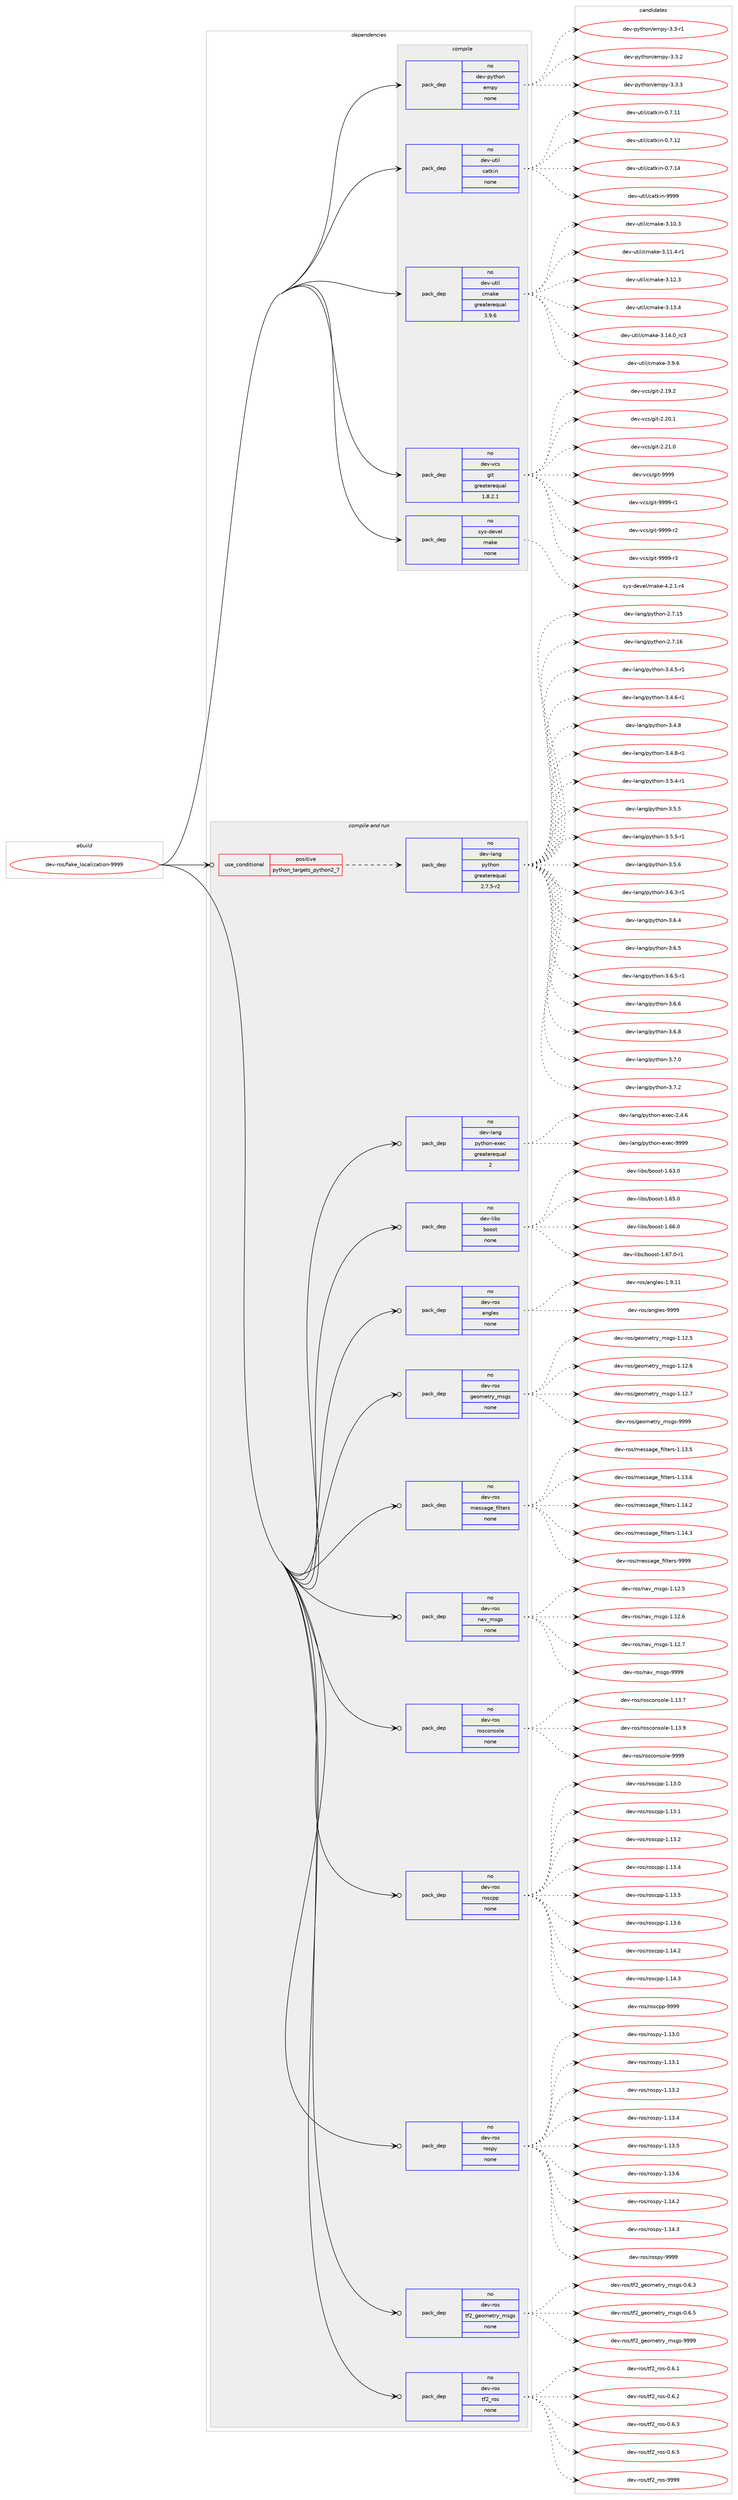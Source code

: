 digraph prolog {

# *************
# Graph options
# *************

newrank=true;
concentrate=true;
compound=true;
graph [rankdir=LR,fontname=Helvetica,fontsize=10,ranksep=1.5];#, ranksep=2.5, nodesep=0.2];
edge  [arrowhead=vee];
node  [fontname=Helvetica,fontsize=10];

# **********
# The ebuild
# **********

subgraph cluster_leftcol {
color=gray;
rank=same;
label=<<i>ebuild</i>>;
id [label="dev-ros/fake_localization-9999", color=red, width=4, href="../dev-ros/fake_localization-9999.svg"];
}

# ****************
# The dependencies
# ****************

subgraph cluster_midcol {
color=gray;
label=<<i>dependencies</i>>;
subgraph cluster_compile {
fillcolor="#eeeeee";
style=filled;
label=<<i>compile</i>>;
subgraph pack1043477 {
dependency1455245 [label=<<TABLE BORDER="0" CELLBORDER="1" CELLSPACING="0" CELLPADDING="4" WIDTH="220"><TR><TD ROWSPAN="6" CELLPADDING="30">pack_dep</TD></TR><TR><TD WIDTH="110">no</TD></TR><TR><TD>dev-python</TD></TR><TR><TD>empy</TD></TR><TR><TD>none</TD></TR><TR><TD></TD></TR></TABLE>>, shape=none, color=blue];
}
id:e -> dependency1455245:w [weight=20,style="solid",arrowhead="vee"];
subgraph pack1043478 {
dependency1455246 [label=<<TABLE BORDER="0" CELLBORDER="1" CELLSPACING="0" CELLPADDING="4" WIDTH="220"><TR><TD ROWSPAN="6" CELLPADDING="30">pack_dep</TD></TR><TR><TD WIDTH="110">no</TD></TR><TR><TD>dev-util</TD></TR><TR><TD>catkin</TD></TR><TR><TD>none</TD></TR><TR><TD></TD></TR></TABLE>>, shape=none, color=blue];
}
id:e -> dependency1455246:w [weight=20,style="solid",arrowhead="vee"];
subgraph pack1043479 {
dependency1455247 [label=<<TABLE BORDER="0" CELLBORDER="1" CELLSPACING="0" CELLPADDING="4" WIDTH="220"><TR><TD ROWSPAN="6" CELLPADDING="30">pack_dep</TD></TR><TR><TD WIDTH="110">no</TD></TR><TR><TD>dev-util</TD></TR><TR><TD>cmake</TD></TR><TR><TD>greaterequal</TD></TR><TR><TD>3.9.6</TD></TR></TABLE>>, shape=none, color=blue];
}
id:e -> dependency1455247:w [weight=20,style="solid",arrowhead="vee"];
subgraph pack1043480 {
dependency1455248 [label=<<TABLE BORDER="0" CELLBORDER="1" CELLSPACING="0" CELLPADDING="4" WIDTH="220"><TR><TD ROWSPAN="6" CELLPADDING="30">pack_dep</TD></TR><TR><TD WIDTH="110">no</TD></TR><TR><TD>dev-vcs</TD></TR><TR><TD>git</TD></TR><TR><TD>greaterequal</TD></TR><TR><TD>1.8.2.1</TD></TR></TABLE>>, shape=none, color=blue];
}
id:e -> dependency1455248:w [weight=20,style="solid",arrowhead="vee"];
subgraph pack1043481 {
dependency1455249 [label=<<TABLE BORDER="0" CELLBORDER="1" CELLSPACING="0" CELLPADDING="4" WIDTH="220"><TR><TD ROWSPAN="6" CELLPADDING="30">pack_dep</TD></TR><TR><TD WIDTH="110">no</TD></TR><TR><TD>sys-devel</TD></TR><TR><TD>make</TD></TR><TR><TD>none</TD></TR><TR><TD></TD></TR></TABLE>>, shape=none, color=blue];
}
id:e -> dependency1455249:w [weight=20,style="solid",arrowhead="vee"];
}
subgraph cluster_compileandrun {
fillcolor="#eeeeee";
style=filled;
label=<<i>compile and run</i>>;
subgraph cond388378 {
dependency1455250 [label=<<TABLE BORDER="0" CELLBORDER="1" CELLSPACING="0" CELLPADDING="4"><TR><TD ROWSPAN="3" CELLPADDING="10">use_conditional</TD></TR><TR><TD>positive</TD></TR><TR><TD>python_targets_python2_7</TD></TR></TABLE>>, shape=none, color=red];
subgraph pack1043482 {
dependency1455251 [label=<<TABLE BORDER="0" CELLBORDER="1" CELLSPACING="0" CELLPADDING="4" WIDTH="220"><TR><TD ROWSPAN="6" CELLPADDING="30">pack_dep</TD></TR><TR><TD WIDTH="110">no</TD></TR><TR><TD>dev-lang</TD></TR><TR><TD>python</TD></TR><TR><TD>greaterequal</TD></TR><TR><TD>2.7.5-r2</TD></TR></TABLE>>, shape=none, color=blue];
}
dependency1455250:e -> dependency1455251:w [weight=20,style="dashed",arrowhead="vee"];
}
id:e -> dependency1455250:w [weight=20,style="solid",arrowhead="odotvee"];
subgraph pack1043483 {
dependency1455252 [label=<<TABLE BORDER="0" CELLBORDER="1" CELLSPACING="0" CELLPADDING="4" WIDTH="220"><TR><TD ROWSPAN="6" CELLPADDING="30">pack_dep</TD></TR><TR><TD WIDTH="110">no</TD></TR><TR><TD>dev-lang</TD></TR><TR><TD>python-exec</TD></TR><TR><TD>greaterequal</TD></TR><TR><TD>2</TD></TR></TABLE>>, shape=none, color=blue];
}
id:e -> dependency1455252:w [weight=20,style="solid",arrowhead="odotvee"];
subgraph pack1043484 {
dependency1455253 [label=<<TABLE BORDER="0" CELLBORDER="1" CELLSPACING="0" CELLPADDING="4" WIDTH="220"><TR><TD ROWSPAN="6" CELLPADDING="30">pack_dep</TD></TR><TR><TD WIDTH="110">no</TD></TR><TR><TD>dev-libs</TD></TR><TR><TD>boost</TD></TR><TR><TD>none</TD></TR><TR><TD></TD></TR></TABLE>>, shape=none, color=blue];
}
id:e -> dependency1455253:w [weight=20,style="solid",arrowhead="odotvee"];
subgraph pack1043485 {
dependency1455254 [label=<<TABLE BORDER="0" CELLBORDER="1" CELLSPACING="0" CELLPADDING="4" WIDTH="220"><TR><TD ROWSPAN="6" CELLPADDING="30">pack_dep</TD></TR><TR><TD WIDTH="110">no</TD></TR><TR><TD>dev-ros</TD></TR><TR><TD>angles</TD></TR><TR><TD>none</TD></TR><TR><TD></TD></TR></TABLE>>, shape=none, color=blue];
}
id:e -> dependency1455254:w [weight=20,style="solid",arrowhead="odotvee"];
subgraph pack1043486 {
dependency1455255 [label=<<TABLE BORDER="0" CELLBORDER="1" CELLSPACING="0" CELLPADDING="4" WIDTH="220"><TR><TD ROWSPAN="6" CELLPADDING="30">pack_dep</TD></TR><TR><TD WIDTH="110">no</TD></TR><TR><TD>dev-ros</TD></TR><TR><TD>geometry_msgs</TD></TR><TR><TD>none</TD></TR><TR><TD></TD></TR></TABLE>>, shape=none, color=blue];
}
id:e -> dependency1455255:w [weight=20,style="solid",arrowhead="odotvee"];
subgraph pack1043487 {
dependency1455256 [label=<<TABLE BORDER="0" CELLBORDER="1" CELLSPACING="0" CELLPADDING="4" WIDTH="220"><TR><TD ROWSPAN="6" CELLPADDING="30">pack_dep</TD></TR><TR><TD WIDTH="110">no</TD></TR><TR><TD>dev-ros</TD></TR><TR><TD>message_filters</TD></TR><TR><TD>none</TD></TR><TR><TD></TD></TR></TABLE>>, shape=none, color=blue];
}
id:e -> dependency1455256:w [weight=20,style="solid",arrowhead="odotvee"];
subgraph pack1043488 {
dependency1455257 [label=<<TABLE BORDER="0" CELLBORDER="1" CELLSPACING="0" CELLPADDING="4" WIDTH="220"><TR><TD ROWSPAN="6" CELLPADDING="30">pack_dep</TD></TR><TR><TD WIDTH="110">no</TD></TR><TR><TD>dev-ros</TD></TR><TR><TD>nav_msgs</TD></TR><TR><TD>none</TD></TR><TR><TD></TD></TR></TABLE>>, shape=none, color=blue];
}
id:e -> dependency1455257:w [weight=20,style="solid",arrowhead="odotvee"];
subgraph pack1043489 {
dependency1455258 [label=<<TABLE BORDER="0" CELLBORDER="1" CELLSPACING="0" CELLPADDING="4" WIDTH="220"><TR><TD ROWSPAN="6" CELLPADDING="30">pack_dep</TD></TR><TR><TD WIDTH="110">no</TD></TR><TR><TD>dev-ros</TD></TR><TR><TD>rosconsole</TD></TR><TR><TD>none</TD></TR><TR><TD></TD></TR></TABLE>>, shape=none, color=blue];
}
id:e -> dependency1455258:w [weight=20,style="solid",arrowhead="odotvee"];
subgraph pack1043490 {
dependency1455259 [label=<<TABLE BORDER="0" CELLBORDER="1" CELLSPACING="0" CELLPADDING="4" WIDTH="220"><TR><TD ROWSPAN="6" CELLPADDING="30">pack_dep</TD></TR><TR><TD WIDTH="110">no</TD></TR><TR><TD>dev-ros</TD></TR><TR><TD>roscpp</TD></TR><TR><TD>none</TD></TR><TR><TD></TD></TR></TABLE>>, shape=none, color=blue];
}
id:e -> dependency1455259:w [weight=20,style="solid",arrowhead="odotvee"];
subgraph pack1043491 {
dependency1455260 [label=<<TABLE BORDER="0" CELLBORDER="1" CELLSPACING="0" CELLPADDING="4" WIDTH="220"><TR><TD ROWSPAN="6" CELLPADDING="30">pack_dep</TD></TR><TR><TD WIDTH="110">no</TD></TR><TR><TD>dev-ros</TD></TR><TR><TD>rospy</TD></TR><TR><TD>none</TD></TR><TR><TD></TD></TR></TABLE>>, shape=none, color=blue];
}
id:e -> dependency1455260:w [weight=20,style="solid",arrowhead="odotvee"];
subgraph pack1043492 {
dependency1455261 [label=<<TABLE BORDER="0" CELLBORDER="1" CELLSPACING="0" CELLPADDING="4" WIDTH="220"><TR><TD ROWSPAN="6" CELLPADDING="30">pack_dep</TD></TR><TR><TD WIDTH="110">no</TD></TR><TR><TD>dev-ros</TD></TR><TR><TD>tf2_geometry_msgs</TD></TR><TR><TD>none</TD></TR><TR><TD></TD></TR></TABLE>>, shape=none, color=blue];
}
id:e -> dependency1455261:w [weight=20,style="solid",arrowhead="odotvee"];
subgraph pack1043493 {
dependency1455262 [label=<<TABLE BORDER="0" CELLBORDER="1" CELLSPACING="0" CELLPADDING="4" WIDTH="220"><TR><TD ROWSPAN="6" CELLPADDING="30">pack_dep</TD></TR><TR><TD WIDTH="110">no</TD></TR><TR><TD>dev-ros</TD></TR><TR><TD>tf2_ros</TD></TR><TR><TD>none</TD></TR><TR><TD></TD></TR></TABLE>>, shape=none, color=blue];
}
id:e -> dependency1455262:w [weight=20,style="solid",arrowhead="odotvee"];
}
subgraph cluster_run {
fillcolor="#eeeeee";
style=filled;
label=<<i>run</i>>;
}
}

# **************
# The candidates
# **************

subgraph cluster_choices {
rank=same;
color=gray;
label=<<i>candidates</i>>;

subgraph choice1043477 {
color=black;
nodesep=1;
choice1001011184511212111610411111047101109112121455146514511449 [label="dev-python/empy-3.3-r1", color=red, width=4,href="../dev-python/empy-3.3-r1.svg"];
choice1001011184511212111610411111047101109112121455146514650 [label="dev-python/empy-3.3.2", color=red, width=4,href="../dev-python/empy-3.3.2.svg"];
choice1001011184511212111610411111047101109112121455146514651 [label="dev-python/empy-3.3.3", color=red, width=4,href="../dev-python/empy-3.3.3.svg"];
dependency1455245:e -> choice1001011184511212111610411111047101109112121455146514511449:w [style=dotted,weight="100"];
dependency1455245:e -> choice1001011184511212111610411111047101109112121455146514650:w [style=dotted,weight="100"];
dependency1455245:e -> choice1001011184511212111610411111047101109112121455146514651:w [style=dotted,weight="100"];
}
subgraph choice1043478 {
color=black;
nodesep=1;
choice1001011184511711610510847999711610710511045484655464949 [label="dev-util/catkin-0.7.11", color=red, width=4,href="../dev-util/catkin-0.7.11.svg"];
choice1001011184511711610510847999711610710511045484655464950 [label="dev-util/catkin-0.7.12", color=red, width=4,href="../dev-util/catkin-0.7.12.svg"];
choice1001011184511711610510847999711610710511045484655464952 [label="dev-util/catkin-0.7.14", color=red, width=4,href="../dev-util/catkin-0.7.14.svg"];
choice100101118451171161051084799971161071051104557575757 [label="dev-util/catkin-9999", color=red, width=4,href="../dev-util/catkin-9999.svg"];
dependency1455246:e -> choice1001011184511711610510847999711610710511045484655464949:w [style=dotted,weight="100"];
dependency1455246:e -> choice1001011184511711610510847999711610710511045484655464950:w [style=dotted,weight="100"];
dependency1455246:e -> choice1001011184511711610510847999711610710511045484655464952:w [style=dotted,weight="100"];
dependency1455246:e -> choice100101118451171161051084799971161071051104557575757:w [style=dotted,weight="100"];
}
subgraph choice1043479 {
color=black;
nodesep=1;
choice1001011184511711610510847991099710710145514649484651 [label="dev-util/cmake-3.10.3", color=red, width=4,href="../dev-util/cmake-3.10.3.svg"];
choice10010111845117116105108479910997107101455146494946524511449 [label="dev-util/cmake-3.11.4-r1", color=red, width=4,href="../dev-util/cmake-3.11.4-r1.svg"];
choice1001011184511711610510847991099710710145514649504651 [label="dev-util/cmake-3.12.3", color=red, width=4,href="../dev-util/cmake-3.12.3.svg"];
choice1001011184511711610510847991099710710145514649514652 [label="dev-util/cmake-3.13.4", color=red, width=4,href="../dev-util/cmake-3.13.4.svg"];
choice1001011184511711610510847991099710710145514649524648951149951 [label="dev-util/cmake-3.14.0_rc3", color=red, width=4,href="../dev-util/cmake-3.14.0_rc3.svg"];
choice10010111845117116105108479910997107101455146574654 [label="dev-util/cmake-3.9.6", color=red, width=4,href="../dev-util/cmake-3.9.6.svg"];
dependency1455247:e -> choice1001011184511711610510847991099710710145514649484651:w [style=dotted,weight="100"];
dependency1455247:e -> choice10010111845117116105108479910997107101455146494946524511449:w [style=dotted,weight="100"];
dependency1455247:e -> choice1001011184511711610510847991099710710145514649504651:w [style=dotted,weight="100"];
dependency1455247:e -> choice1001011184511711610510847991099710710145514649514652:w [style=dotted,weight="100"];
dependency1455247:e -> choice1001011184511711610510847991099710710145514649524648951149951:w [style=dotted,weight="100"];
dependency1455247:e -> choice10010111845117116105108479910997107101455146574654:w [style=dotted,weight="100"];
}
subgraph choice1043480 {
color=black;
nodesep=1;
choice10010111845118991154710310511645504649574650 [label="dev-vcs/git-2.19.2", color=red, width=4,href="../dev-vcs/git-2.19.2.svg"];
choice10010111845118991154710310511645504650484649 [label="dev-vcs/git-2.20.1", color=red, width=4,href="../dev-vcs/git-2.20.1.svg"];
choice10010111845118991154710310511645504650494648 [label="dev-vcs/git-2.21.0", color=red, width=4,href="../dev-vcs/git-2.21.0.svg"];
choice1001011184511899115471031051164557575757 [label="dev-vcs/git-9999", color=red, width=4,href="../dev-vcs/git-9999.svg"];
choice10010111845118991154710310511645575757574511449 [label="dev-vcs/git-9999-r1", color=red, width=4,href="../dev-vcs/git-9999-r1.svg"];
choice10010111845118991154710310511645575757574511450 [label="dev-vcs/git-9999-r2", color=red, width=4,href="../dev-vcs/git-9999-r2.svg"];
choice10010111845118991154710310511645575757574511451 [label="dev-vcs/git-9999-r3", color=red, width=4,href="../dev-vcs/git-9999-r3.svg"];
dependency1455248:e -> choice10010111845118991154710310511645504649574650:w [style=dotted,weight="100"];
dependency1455248:e -> choice10010111845118991154710310511645504650484649:w [style=dotted,weight="100"];
dependency1455248:e -> choice10010111845118991154710310511645504650494648:w [style=dotted,weight="100"];
dependency1455248:e -> choice1001011184511899115471031051164557575757:w [style=dotted,weight="100"];
dependency1455248:e -> choice10010111845118991154710310511645575757574511449:w [style=dotted,weight="100"];
dependency1455248:e -> choice10010111845118991154710310511645575757574511450:w [style=dotted,weight="100"];
dependency1455248:e -> choice10010111845118991154710310511645575757574511451:w [style=dotted,weight="100"];
}
subgraph choice1043481 {
color=black;
nodesep=1;
choice1151211154510010111810110847109971071014552465046494511452 [label="sys-devel/make-4.2.1-r4", color=red, width=4,href="../sys-devel/make-4.2.1-r4.svg"];
dependency1455249:e -> choice1151211154510010111810110847109971071014552465046494511452:w [style=dotted,weight="100"];
}
subgraph choice1043482 {
color=black;
nodesep=1;
choice10010111845108971101034711212111610411111045504655464953 [label="dev-lang/python-2.7.15", color=red, width=4,href="../dev-lang/python-2.7.15.svg"];
choice10010111845108971101034711212111610411111045504655464954 [label="dev-lang/python-2.7.16", color=red, width=4,href="../dev-lang/python-2.7.16.svg"];
choice1001011184510897110103471121211161041111104551465246534511449 [label="dev-lang/python-3.4.5-r1", color=red, width=4,href="../dev-lang/python-3.4.5-r1.svg"];
choice1001011184510897110103471121211161041111104551465246544511449 [label="dev-lang/python-3.4.6-r1", color=red, width=4,href="../dev-lang/python-3.4.6-r1.svg"];
choice100101118451089711010347112121116104111110455146524656 [label="dev-lang/python-3.4.8", color=red, width=4,href="../dev-lang/python-3.4.8.svg"];
choice1001011184510897110103471121211161041111104551465246564511449 [label="dev-lang/python-3.4.8-r1", color=red, width=4,href="../dev-lang/python-3.4.8-r1.svg"];
choice1001011184510897110103471121211161041111104551465346524511449 [label="dev-lang/python-3.5.4-r1", color=red, width=4,href="../dev-lang/python-3.5.4-r1.svg"];
choice100101118451089711010347112121116104111110455146534653 [label="dev-lang/python-3.5.5", color=red, width=4,href="../dev-lang/python-3.5.5.svg"];
choice1001011184510897110103471121211161041111104551465346534511449 [label="dev-lang/python-3.5.5-r1", color=red, width=4,href="../dev-lang/python-3.5.5-r1.svg"];
choice100101118451089711010347112121116104111110455146534654 [label="dev-lang/python-3.5.6", color=red, width=4,href="../dev-lang/python-3.5.6.svg"];
choice1001011184510897110103471121211161041111104551465446514511449 [label="dev-lang/python-3.6.3-r1", color=red, width=4,href="../dev-lang/python-3.6.3-r1.svg"];
choice100101118451089711010347112121116104111110455146544652 [label="dev-lang/python-3.6.4", color=red, width=4,href="../dev-lang/python-3.6.4.svg"];
choice100101118451089711010347112121116104111110455146544653 [label="dev-lang/python-3.6.5", color=red, width=4,href="../dev-lang/python-3.6.5.svg"];
choice1001011184510897110103471121211161041111104551465446534511449 [label="dev-lang/python-3.6.5-r1", color=red, width=4,href="../dev-lang/python-3.6.5-r1.svg"];
choice100101118451089711010347112121116104111110455146544654 [label="dev-lang/python-3.6.6", color=red, width=4,href="../dev-lang/python-3.6.6.svg"];
choice100101118451089711010347112121116104111110455146544656 [label="dev-lang/python-3.6.8", color=red, width=4,href="../dev-lang/python-3.6.8.svg"];
choice100101118451089711010347112121116104111110455146554648 [label="dev-lang/python-3.7.0", color=red, width=4,href="../dev-lang/python-3.7.0.svg"];
choice100101118451089711010347112121116104111110455146554650 [label="dev-lang/python-3.7.2", color=red, width=4,href="../dev-lang/python-3.7.2.svg"];
dependency1455251:e -> choice10010111845108971101034711212111610411111045504655464953:w [style=dotted,weight="100"];
dependency1455251:e -> choice10010111845108971101034711212111610411111045504655464954:w [style=dotted,weight="100"];
dependency1455251:e -> choice1001011184510897110103471121211161041111104551465246534511449:w [style=dotted,weight="100"];
dependency1455251:e -> choice1001011184510897110103471121211161041111104551465246544511449:w [style=dotted,weight="100"];
dependency1455251:e -> choice100101118451089711010347112121116104111110455146524656:w [style=dotted,weight="100"];
dependency1455251:e -> choice1001011184510897110103471121211161041111104551465246564511449:w [style=dotted,weight="100"];
dependency1455251:e -> choice1001011184510897110103471121211161041111104551465346524511449:w [style=dotted,weight="100"];
dependency1455251:e -> choice100101118451089711010347112121116104111110455146534653:w [style=dotted,weight="100"];
dependency1455251:e -> choice1001011184510897110103471121211161041111104551465346534511449:w [style=dotted,weight="100"];
dependency1455251:e -> choice100101118451089711010347112121116104111110455146534654:w [style=dotted,weight="100"];
dependency1455251:e -> choice1001011184510897110103471121211161041111104551465446514511449:w [style=dotted,weight="100"];
dependency1455251:e -> choice100101118451089711010347112121116104111110455146544652:w [style=dotted,weight="100"];
dependency1455251:e -> choice100101118451089711010347112121116104111110455146544653:w [style=dotted,weight="100"];
dependency1455251:e -> choice1001011184510897110103471121211161041111104551465446534511449:w [style=dotted,weight="100"];
dependency1455251:e -> choice100101118451089711010347112121116104111110455146544654:w [style=dotted,weight="100"];
dependency1455251:e -> choice100101118451089711010347112121116104111110455146544656:w [style=dotted,weight="100"];
dependency1455251:e -> choice100101118451089711010347112121116104111110455146554648:w [style=dotted,weight="100"];
dependency1455251:e -> choice100101118451089711010347112121116104111110455146554650:w [style=dotted,weight="100"];
}
subgraph choice1043483 {
color=black;
nodesep=1;
choice1001011184510897110103471121211161041111104510112010199455046524654 [label="dev-lang/python-exec-2.4.6", color=red, width=4,href="../dev-lang/python-exec-2.4.6.svg"];
choice10010111845108971101034711212111610411111045101120101994557575757 [label="dev-lang/python-exec-9999", color=red, width=4,href="../dev-lang/python-exec-9999.svg"];
dependency1455252:e -> choice1001011184510897110103471121211161041111104510112010199455046524654:w [style=dotted,weight="100"];
dependency1455252:e -> choice10010111845108971101034711212111610411111045101120101994557575757:w [style=dotted,weight="100"];
}
subgraph choice1043484 {
color=black;
nodesep=1;
choice1001011184510810598115479811111111511645494654514648 [label="dev-libs/boost-1.63.0", color=red, width=4,href="../dev-libs/boost-1.63.0.svg"];
choice1001011184510810598115479811111111511645494654534648 [label="dev-libs/boost-1.65.0", color=red, width=4,href="../dev-libs/boost-1.65.0.svg"];
choice1001011184510810598115479811111111511645494654544648 [label="dev-libs/boost-1.66.0", color=red, width=4,href="../dev-libs/boost-1.66.0.svg"];
choice10010111845108105981154798111111115116454946545546484511449 [label="dev-libs/boost-1.67.0-r1", color=red, width=4,href="../dev-libs/boost-1.67.0-r1.svg"];
dependency1455253:e -> choice1001011184510810598115479811111111511645494654514648:w [style=dotted,weight="100"];
dependency1455253:e -> choice1001011184510810598115479811111111511645494654534648:w [style=dotted,weight="100"];
dependency1455253:e -> choice1001011184510810598115479811111111511645494654544648:w [style=dotted,weight="100"];
dependency1455253:e -> choice10010111845108105981154798111111115116454946545546484511449:w [style=dotted,weight="100"];
}
subgraph choice1043485 {
color=black;
nodesep=1;
choice10010111845114111115479711010310810111545494657464949 [label="dev-ros/angles-1.9.11", color=red, width=4,href="../dev-ros/angles-1.9.11.svg"];
choice1001011184511411111547971101031081011154557575757 [label="dev-ros/angles-9999", color=red, width=4,href="../dev-ros/angles-9999.svg"];
dependency1455254:e -> choice10010111845114111115479711010310810111545494657464949:w [style=dotted,weight="100"];
dependency1455254:e -> choice1001011184511411111547971101031081011154557575757:w [style=dotted,weight="100"];
}
subgraph choice1043486 {
color=black;
nodesep=1;
choice10010111845114111115471031011111091011161141219510911510311545494649504653 [label="dev-ros/geometry_msgs-1.12.5", color=red, width=4,href="../dev-ros/geometry_msgs-1.12.5.svg"];
choice10010111845114111115471031011111091011161141219510911510311545494649504654 [label="dev-ros/geometry_msgs-1.12.6", color=red, width=4,href="../dev-ros/geometry_msgs-1.12.6.svg"];
choice10010111845114111115471031011111091011161141219510911510311545494649504655 [label="dev-ros/geometry_msgs-1.12.7", color=red, width=4,href="../dev-ros/geometry_msgs-1.12.7.svg"];
choice1001011184511411111547103101111109101116114121951091151031154557575757 [label="dev-ros/geometry_msgs-9999", color=red, width=4,href="../dev-ros/geometry_msgs-9999.svg"];
dependency1455255:e -> choice10010111845114111115471031011111091011161141219510911510311545494649504653:w [style=dotted,weight="100"];
dependency1455255:e -> choice10010111845114111115471031011111091011161141219510911510311545494649504654:w [style=dotted,weight="100"];
dependency1455255:e -> choice10010111845114111115471031011111091011161141219510911510311545494649504655:w [style=dotted,weight="100"];
dependency1455255:e -> choice1001011184511411111547103101111109101116114121951091151031154557575757:w [style=dotted,weight="100"];
}
subgraph choice1043487 {
color=black;
nodesep=1;
choice1001011184511411111547109101115115971031019510210510811610111411545494649514653 [label="dev-ros/message_filters-1.13.5", color=red, width=4,href="../dev-ros/message_filters-1.13.5.svg"];
choice1001011184511411111547109101115115971031019510210510811610111411545494649514654 [label="dev-ros/message_filters-1.13.6", color=red, width=4,href="../dev-ros/message_filters-1.13.6.svg"];
choice1001011184511411111547109101115115971031019510210510811610111411545494649524650 [label="dev-ros/message_filters-1.14.2", color=red, width=4,href="../dev-ros/message_filters-1.14.2.svg"];
choice1001011184511411111547109101115115971031019510210510811610111411545494649524651 [label="dev-ros/message_filters-1.14.3", color=red, width=4,href="../dev-ros/message_filters-1.14.3.svg"];
choice100101118451141111154710910111511597103101951021051081161011141154557575757 [label="dev-ros/message_filters-9999", color=red, width=4,href="../dev-ros/message_filters-9999.svg"];
dependency1455256:e -> choice1001011184511411111547109101115115971031019510210510811610111411545494649514653:w [style=dotted,weight="100"];
dependency1455256:e -> choice1001011184511411111547109101115115971031019510210510811610111411545494649514654:w [style=dotted,weight="100"];
dependency1455256:e -> choice1001011184511411111547109101115115971031019510210510811610111411545494649524650:w [style=dotted,weight="100"];
dependency1455256:e -> choice1001011184511411111547109101115115971031019510210510811610111411545494649524651:w [style=dotted,weight="100"];
dependency1455256:e -> choice100101118451141111154710910111511597103101951021051081161011141154557575757:w [style=dotted,weight="100"];
}
subgraph choice1043488 {
color=black;
nodesep=1;
choice1001011184511411111547110971189510911510311545494649504653 [label="dev-ros/nav_msgs-1.12.5", color=red, width=4,href="../dev-ros/nav_msgs-1.12.5.svg"];
choice1001011184511411111547110971189510911510311545494649504654 [label="dev-ros/nav_msgs-1.12.6", color=red, width=4,href="../dev-ros/nav_msgs-1.12.6.svg"];
choice1001011184511411111547110971189510911510311545494649504655 [label="dev-ros/nav_msgs-1.12.7", color=red, width=4,href="../dev-ros/nav_msgs-1.12.7.svg"];
choice100101118451141111154711097118951091151031154557575757 [label="dev-ros/nav_msgs-9999", color=red, width=4,href="../dev-ros/nav_msgs-9999.svg"];
dependency1455257:e -> choice1001011184511411111547110971189510911510311545494649504653:w [style=dotted,weight="100"];
dependency1455257:e -> choice1001011184511411111547110971189510911510311545494649504654:w [style=dotted,weight="100"];
dependency1455257:e -> choice1001011184511411111547110971189510911510311545494649504655:w [style=dotted,weight="100"];
dependency1455257:e -> choice100101118451141111154711097118951091151031154557575757:w [style=dotted,weight="100"];
}
subgraph choice1043489 {
color=black;
nodesep=1;
choice10010111845114111115471141111159911111011511110810145494649514655 [label="dev-ros/rosconsole-1.13.7", color=red, width=4,href="../dev-ros/rosconsole-1.13.7.svg"];
choice10010111845114111115471141111159911111011511110810145494649514657 [label="dev-ros/rosconsole-1.13.9", color=red, width=4,href="../dev-ros/rosconsole-1.13.9.svg"];
choice1001011184511411111547114111115991111101151111081014557575757 [label="dev-ros/rosconsole-9999", color=red, width=4,href="../dev-ros/rosconsole-9999.svg"];
dependency1455258:e -> choice10010111845114111115471141111159911111011511110810145494649514655:w [style=dotted,weight="100"];
dependency1455258:e -> choice10010111845114111115471141111159911111011511110810145494649514657:w [style=dotted,weight="100"];
dependency1455258:e -> choice1001011184511411111547114111115991111101151111081014557575757:w [style=dotted,weight="100"];
}
subgraph choice1043490 {
color=black;
nodesep=1;
choice10010111845114111115471141111159911211245494649514648 [label="dev-ros/roscpp-1.13.0", color=red, width=4,href="../dev-ros/roscpp-1.13.0.svg"];
choice10010111845114111115471141111159911211245494649514649 [label="dev-ros/roscpp-1.13.1", color=red, width=4,href="../dev-ros/roscpp-1.13.1.svg"];
choice10010111845114111115471141111159911211245494649514650 [label="dev-ros/roscpp-1.13.2", color=red, width=4,href="../dev-ros/roscpp-1.13.2.svg"];
choice10010111845114111115471141111159911211245494649514652 [label="dev-ros/roscpp-1.13.4", color=red, width=4,href="../dev-ros/roscpp-1.13.4.svg"];
choice10010111845114111115471141111159911211245494649514653 [label="dev-ros/roscpp-1.13.5", color=red, width=4,href="../dev-ros/roscpp-1.13.5.svg"];
choice10010111845114111115471141111159911211245494649514654 [label="dev-ros/roscpp-1.13.6", color=red, width=4,href="../dev-ros/roscpp-1.13.6.svg"];
choice10010111845114111115471141111159911211245494649524650 [label="dev-ros/roscpp-1.14.2", color=red, width=4,href="../dev-ros/roscpp-1.14.2.svg"];
choice10010111845114111115471141111159911211245494649524651 [label="dev-ros/roscpp-1.14.3", color=red, width=4,href="../dev-ros/roscpp-1.14.3.svg"];
choice1001011184511411111547114111115991121124557575757 [label="dev-ros/roscpp-9999", color=red, width=4,href="../dev-ros/roscpp-9999.svg"];
dependency1455259:e -> choice10010111845114111115471141111159911211245494649514648:w [style=dotted,weight="100"];
dependency1455259:e -> choice10010111845114111115471141111159911211245494649514649:w [style=dotted,weight="100"];
dependency1455259:e -> choice10010111845114111115471141111159911211245494649514650:w [style=dotted,weight="100"];
dependency1455259:e -> choice10010111845114111115471141111159911211245494649514652:w [style=dotted,weight="100"];
dependency1455259:e -> choice10010111845114111115471141111159911211245494649514653:w [style=dotted,weight="100"];
dependency1455259:e -> choice10010111845114111115471141111159911211245494649514654:w [style=dotted,weight="100"];
dependency1455259:e -> choice10010111845114111115471141111159911211245494649524650:w [style=dotted,weight="100"];
dependency1455259:e -> choice10010111845114111115471141111159911211245494649524651:w [style=dotted,weight="100"];
dependency1455259:e -> choice1001011184511411111547114111115991121124557575757:w [style=dotted,weight="100"];
}
subgraph choice1043491 {
color=black;
nodesep=1;
choice100101118451141111154711411111511212145494649514648 [label="dev-ros/rospy-1.13.0", color=red, width=4,href="../dev-ros/rospy-1.13.0.svg"];
choice100101118451141111154711411111511212145494649514649 [label="dev-ros/rospy-1.13.1", color=red, width=4,href="../dev-ros/rospy-1.13.1.svg"];
choice100101118451141111154711411111511212145494649514650 [label="dev-ros/rospy-1.13.2", color=red, width=4,href="../dev-ros/rospy-1.13.2.svg"];
choice100101118451141111154711411111511212145494649514652 [label="dev-ros/rospy-1.13.4", color=red, width=4,href="../dev-ros/rospy-1.13.4.svg"];
choice100101118451141111154711411111511212145494649514653 [label="dev-ros/rospy-1.13.5", color=red, width=4,href="../dev-ros/rospy-1.13.5.svg"];
choice100101118451141111154711411111511212145494649514654 [label="dev-ros/rospy-1.13.6", color=red, width=4,href="../dev-ros/rospy-1.13.6.svg"];
choice100101118451141111154711411111511212145494649524650 [label="dev-ros/rospy-1.14.2", color=red, width=4,href="../dev-ros/rospy-1.14.2.svg"];
choice100101118451141111154711411111511212145494649524651 [label="dev-ros/rospy-1.14.3", color=red, width=4,href="../dev-ros/rospy-1.14.3.svg"];
choice10010111845114111115471141111151121214557575757 [label="dev-ros/rospy-9999", color=red, width=4,href="../dev-ros/rospy-9999.svg"];
dependency1455260:e -> choice100101118451141111154711411111511212145494649514648:w [style=dotted,weight="100"];
dependency1455260:e -> choice100101118451141111154711411111511212145494649514649:w [style=dotted,weight="100"];
dependency1455260:e -> choice100101118451141111154711411111511212145494649514650:w [style=dotted,weight="100"];
dependency1455260:e -> choice100101118451141111154711411111511212145494649514652:w [style=dotted,weight="100"];
dependency1455260:e -> choice100101118451141111154711411111511212145494649514653:w [style=dotted,weight="100"];
dependency1455260:e -> choice100101118451141111154711411111511212145494649514654:w [style=dotted,weight="100"];
dependency1455260:e -> choice100101118451141111154711411111511212145494649524650:w [style=dotted,weight="100"];
dependency1455260:e -> choice100101118451141111154711411111511212145494649524651:w [style=dotted,weight="100"];
dependency1455260:e -> choice10010111845114111115471141111151121214557575757:w [style=dotted,weight="100"];
}
subgraph choice1043492 {
color=black;
nodesep=1;
choice1001011184511411111547116102509510310111110910111611412195109115103115454846544651 [label="dev-ros/tf2_geometry_msgs-0.6.3", color=red, width=4,href="../dev-ros/tf2_geometry_msgs-0.6.3.svg"];
choice1001011184511411111547116102509510310111110910111611412195109115103115454846544653 [label="dev-ros/tf2_geometry_msgs-0.6.5", color=red, width=4,href="../dev-ros/tf2_geometry_msgs-0.6.5.svg"];
choice10010111845114111115471161025095103101111109101116114121951091151031154557575757 [label="dev-ros/tf2_geometry_msgs-9999", color=red, width=4,href="../dev-ros/tf2_geometry_msgs-9999.svg"];
dependency1455261:e -> choice1001011184511411111547116102509510310111110910111611412195109115103115454846544651:w [style=dotted,weight="100"];
dependency1455261:e -> choice1001011184511411111547116102509510310111110910111611412195109115103115454846544653:w [style=dotted,weight="100"];
dependency1455261:e -> choice10010111845114111115471161025095103101111109101116114121951091151031154557575757:w [style=dotted,weight="100"];
}
subgraph choice1043493 {
color=black;
nodesep=1;
choice10010111845114111115471161025095114111115454846544649 [label="dev-ros/tf2_ros-0.6.1", color=red, width=4,href="../dev-ros/tf2_ros-0.6.1.svg"];
choice10010111845114111115471161025095114111115454846544650 [label="dev-ros/tf2_ros-0.6.2", color=red, width=4,href="../dev-ros/tf2_ros-0.6.2.svg"];
choice10010111845114111115471161025095114111115454846544651 [label="dev-ros/tf2_ros-0.6.3", color=red, width=4,href="../dev-ros/tf2_ros-0.6.3.svg"];
choice10010111845114111115471161025095114111115454846544653 [label="dev-ros/tf2_ros-0.6.5", color=red, width=4,href="../dev-ros/tf2_ros-0.6.5.svg"];
choice100101118451141111154711610250951141111154557575757 [label="dev-ros/tf2_ros-9999", color=red, width=4,href="../dev-ros/tf2_ros-9999.svg"];
dependency1455262:e -> choice10010111845114111115471161025095114111115454846544649:w [style=dotted,weight="100"];
dependency1455262:e -> choice10010111845114111115471161025095114111115454846544650:w [style=dotted,weight="100"];
dependency1455262:e -> choice10010111845114111115471161025095114111115454846544651:w [style=dotted,weight="100"];
dependency1455262:e -> choice10010111845114111115471161025095114111115454846544653:w [style=dotted,weight="100"];
dependency1455262:e -> choice100101118451141111154711610250951141111154557575757:w [style=dotted,weight="100"];
}
}

}
